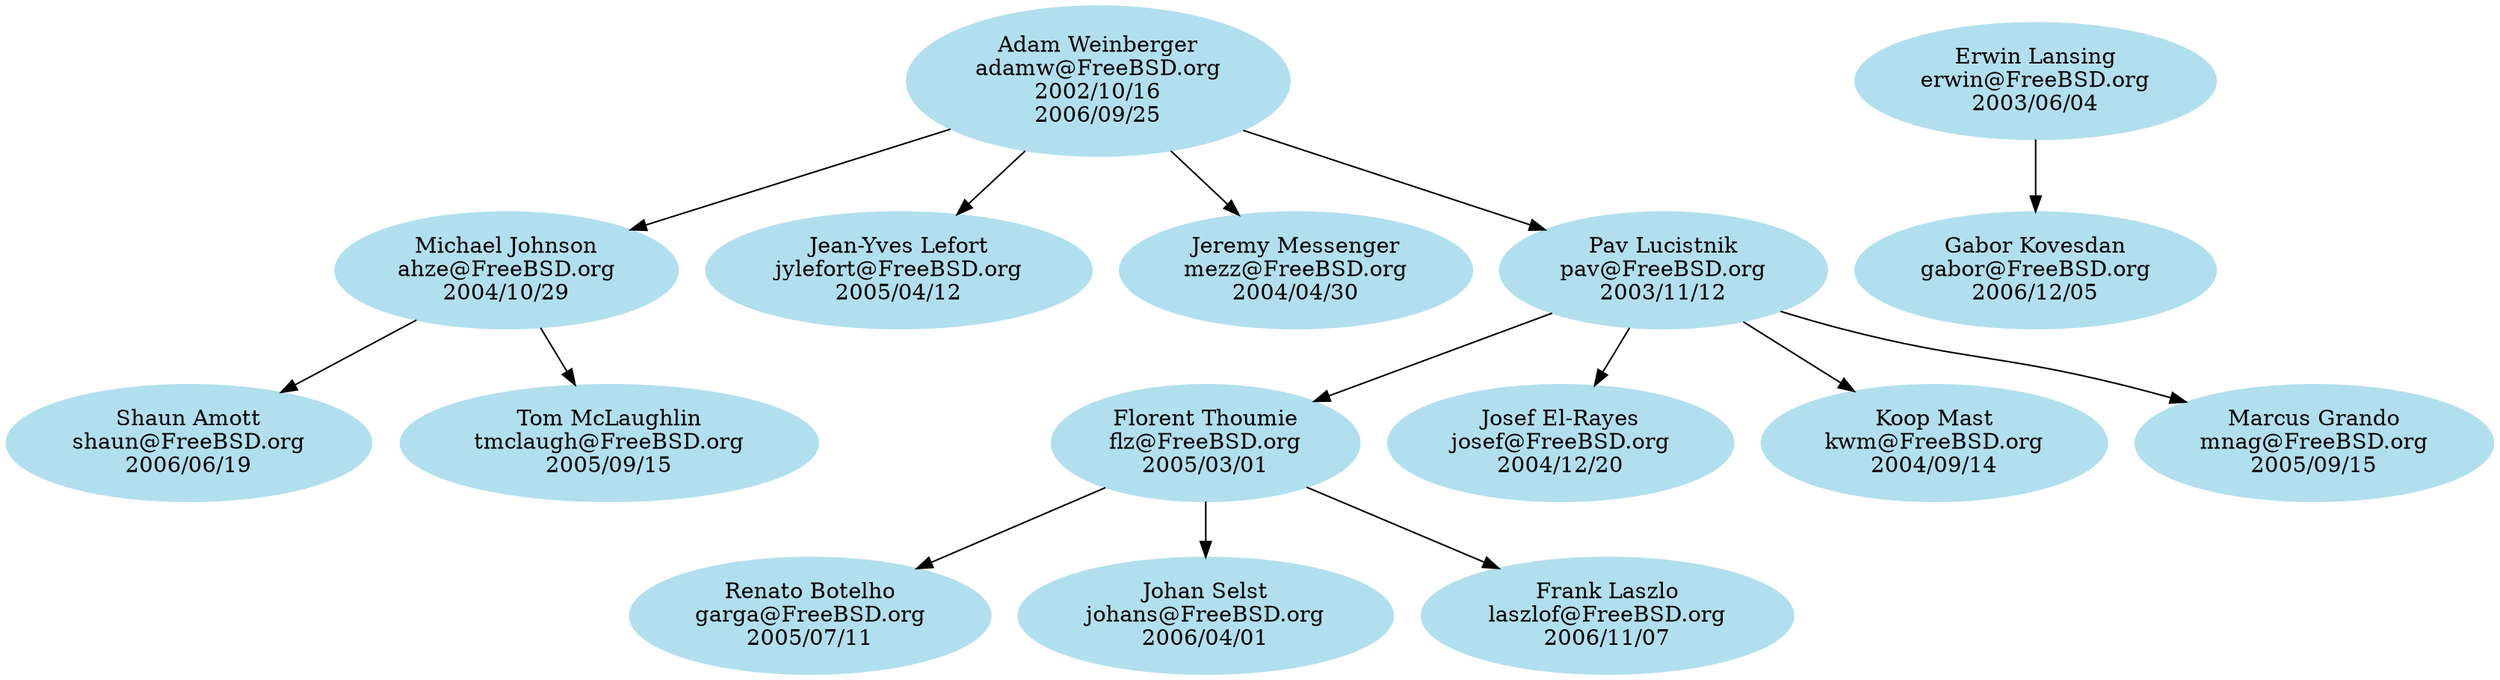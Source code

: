 # $FreeBSD$

digraph ports {

node [color=grey62, style=filled, bgcolor=black];

# Alumni go here.

node [color=lightblue2, style=filled, bgcolor=black];

# Current ports committers go here. Try to keep things sorted.

adamw [label="Adam Weinberger\nadamw@FreeBSD.org\n2002/10/16\n2006/09/25"]
ahze [label="Michael Johnson\nahze@FreeBSD.org\n2004/10/29"]
erwin [label="Erwin Lansing\nerwin@FreeBSD.org\n2003/06/04"]
flz [label="Florent Thoumie\nflz@FreeBSD.org\n2005/03/01"]
gabor [label="Gabor Kovesdan\ngabor@FreeBSD.org\n2006/12/05"]
garga [label="Renato Botelho\ngarga@FreeBSD.org\n2005/07/11"]
johans [label="Johan Selst\njohans@FreeBSD.org\n2006/04/01"]
josef [label="Josef El-Rayes\njosef@FreeBSD.org\n2004/12/20"]
jylefort [label="Jean-Yves Lefort\njylefort@FreeBSD.org\n2005/04/12"]
kwm [label="Koop Mast\nkwm@FreeBSD.org\n2004/09/14"]
laszlof [label="Frank Laszlo\nlaszlof@FreeBSD.org\n2006/11/07"]
mezz [label="Jeremy Messenger\nmezz@FreeBSD.org\n2004/04/30"]
mnag [label="Marcus Grando\nmnag@FreeBSD.org\n2005/09/15"]
pav [label="Pav Lucistnik\npav@FreeBSD.org\n2003/11/12"]
shaun [label="Shaun Amott\nshaun@FreeBSD.org\n2006/06/19"]
tmclaugh [label="Tom McLaughlin\ntmclaugh@FreeBSD.org\n2005/09/15"]

# Here are the mentor/mentee relationships.

adamw -> ahze
adamw -> jylefort
adamw -> mezz
adamw -> pav

ahze -> shaun
ahze -> tmclaugh

erwin -> gabor

flz -> garga
flz -> johans
flz -> laszlof

pav -> flz
pav -> josef
pav -> kwm
pav -> mnag

}
